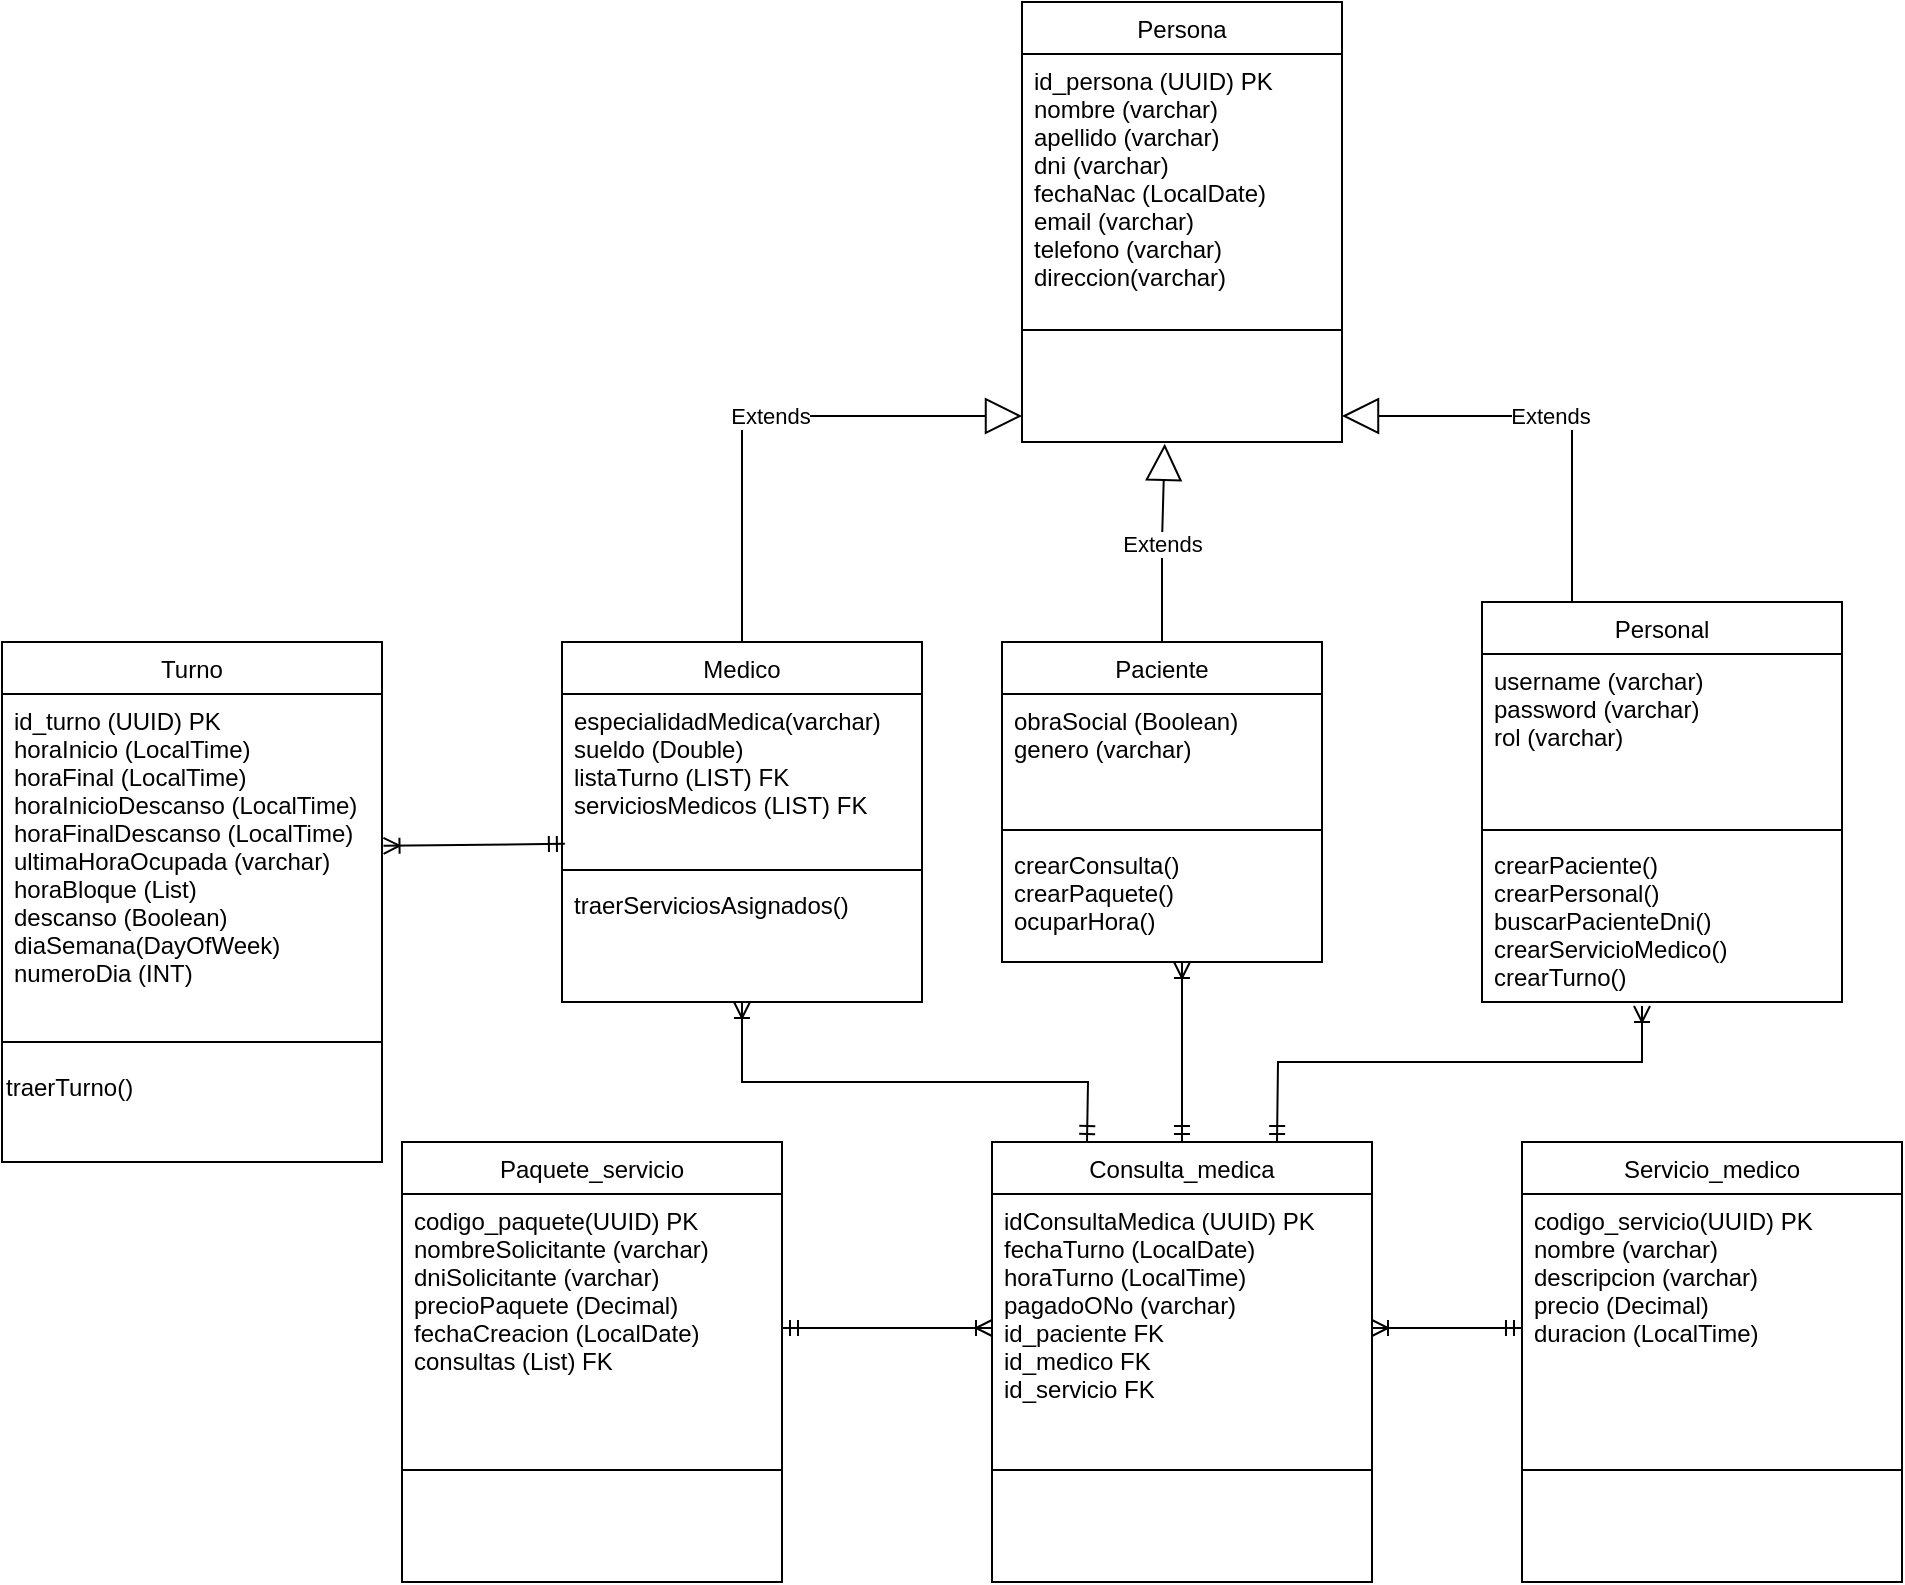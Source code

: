 <mxfile version="26.0.16">
  <diagram id="C5RBs43oDa-KdzZeNtuy" name="Page-1">
    <mxGraphModel dx="3067" dy="868" grid="1" gridSize="10" guides="1" tooltips="1" connect="1" arrows="1" fold="1" page="1" pageScale="1" pageWidth="827" pageHeight="1169" math="0" shadow="0">
      <root>
        <mxCell id="WIyWlLk6GJQsqaUBKTNV-0" />
        <mxCell id="WIyWlLk6GJQsqaUBKTNV-1" parent="WIyWlLk6GJQsqaUBKTNV-0" />
        <mxCell id="AukLekzCPjqqRsOLONyu-63" value="Persona" style="swimlane;fontStyle=0;align=center;verticalAlign=top;childLayout=stackLayout;horizontal=1;startSize=26;horizontalStack=0;resizeParent=1;resizeLast=0;collapsible=1;marginBottom=0;rounded=0;shadow=0;strokeWidth=1;" parent="WIyWlLk6GJQsqaUBKTNV-1" vertex="1">
          <mxGeometry x="110" y="60" width="160" height="220" as="geometry">
            <mxRectangle x="550" y="140" width="160" height="26" as="alternateBounds" />
          </mxGeometry>
        </mxCell>
        <mxCell id="AukLekzCPjqqRsOLONyu-68" value="id_persona (UUID) PK&#xa;nombre (varchar)&#xa;apellido (varchar)&#xa;dni (varchar)&#xa;fechaNac (LocalDate)&#xa;email (varchar)&#xa;telefono (varchar)&#xa;direccion(varchar)" style="text;align=left;verticalAlign=top;spacingLeft=4;spacingRight=4;overflow=hidden;rotatable=0;points=[[0,0.5],[1,0.5]];portConstraint=eastwest;rounded=0;shadow=0;html=0;" parent="AukLekzCPjqqRsOLONyu-63" vertex="1">
          <mxGeometry y="26" width="160" height="134" as="geometry" />
        </mxCell>
        <mxCell id="AukLekzCPjqqRsOLONyu-69" value="" style="line;html=1;strokeWidth=1;align=left;verticalAlign=middle;spacingTop=-1;spacingLeft=3;spacingRight=3;rotatable=0;labelPosition=right;points=[];portConstraint=eastwest;" parent="AukLekzCPjqqRsOLONyu-63" vertex="1">
          <mxGeometry y="160" width="160" height="8" as="geometry" />
        </mxCell>
        <mxCell id="AukLekzCPjqqRsOLONyu-81" value="Paciente" style="swimlane;fontStyle=0;align=center;verticalAlign=top;childLayout=stackLayout;horizontal=1;startSize=26;horizontalStack=0;resizeParent=1;resizeLast=0;collapsible=1;marginBottom=0;rounded=0;shadow=0;strokeWidth=1;" parent="WIyWlLk6GJQsqaUBKTNV-1" vertex="1">
          <mxGeometry x="100" y="380" width="160" height="160" as="geometry">
            <mxRectangle x="550" y="140" width="160" height="26" as="alternateBounds" />
          </mxGeometry>
        </mxCell>
        <mxCell id="AukLekzCPjqqRsOLONyu-82" value="obraSocial (Boolean)&#xa;genero (varchar)" style="text;align=left;verticalAlign=top;spacingLeft=4;spacingRight=4;overflow=hidden;rotatable=0;points=[[0,0.5],[1,0.5]];portConstraint=eastwest;rounded=0;shadow=0;html=0;" parent="AukLekzCPjqqRsOLONyu-81" vertex="1">
          <mxGeometry y="26" width="160" height="64" as="geometry" />
        </mxCell>
        <mxCell id="AukLekzCPjqqRsOLONyu-83" value="" style="line;html=1;strokeWidth=1;align=left;verticalAlign=middle;spacingTop=-1;spacingLeft=3;spacingRight=3;rotatable=0;labelPosition=right;points=[];portConstraint=eastwest;" parent="AukLekzCPjqqRsOLONyu-81" vertex="1">
          <mxGeometry y="90" width="160" height="8" as="geometry" />
        </mxCell>
        <mxCell id="AukLekzCPjqqRsOLONyu-84" value="crearConsulta()&#xa;crearPaquete()&#xa;ocuparHora()" style="text;align=left;verticalAlign=top;spacingLeft=4;spacingRight=4;overflow=hidden;rotatable=0;points=[[0,0.5],[1,0.5]];portConstraint=eastwest;" parent="AukLekzCPjqqRsOLONyu-81" vertex="1">
          <mxGeometry y="98" width="160" height="52" as="geometry" />
        </mxCell>
        <mxCell id="AukLekzCPjqqRsOLONyu-86" value="Medico" style="swimlane;fontStyle=0;align=center;verticalAlign=top;childLayout=stackLayout;horizontal=1;startSize=26;horizontalStack=0;resizeParent=1;resizeLast=0;collapsible=1;marginBottom=0;rounded=0;shadow=0;strokeWidth=1;" parent="WIyWlLk6GJQsqaUBKTNV-1" vertex="1">
          <mxGeometry x="-120" y="380" width="180" height="180" as="geometry">
            <mxRectangle x="550" y="140" width="160" height="26" as="alternateBounds" />
          </mxGeometry>
        </mxCell>
        <mxCell id="AukLekzCPjqqRsOLONyu-87" value="especialidadMedica(varchar)&#xa;sueldo (Double)&#xa;listaTurno (LIST) FK&#xa;serviciosMedicos (LIST) FK&#xa;" style="text;align=left;verticalAlign=top;spacingLeft=4;spacingRight=4;overflow=hidden;rotatable=0;points=[[0,0.5],[1,0.5]];portConstraint=eastwest;rounded=0;shadow=0;html=0;" parent="AukLekzCPjqqRsOLONyu-86" vertex="1">
          <mxGeometry y="26" width="180" height="84" as="geometry" />
        </mxCell>
        <mxCell id="AukLekzCPjqqRsOLONyu-88" value="" style="line;html=1;strokeWidth=1;align=left;verticalAlign=middle;spacingTop=-1;spacingLeft=3;spacingRight=3;rotatable=0;labelPosition=right;points=[];portConstraint=eastwest;" parent="AukLekzCPjqqRsOLONyu-86" vertex="1">
          <mxGeometry y="110" width="180" height="8" as="geometry" />
        </mxCell>
        <mxCell id="AukLekzCPjqqRsOLONyu-89" value="traerServiciosAsignados()" style="text;align=left;verticalAlign=top;spacingLeft=4;spacingRight=4;overflow=hidden;rotatable=0;points=[[0,0.5],[1,0.5]];portConstraint=eastwest;" parent="AukLekzCPjqqRsOLONyu-86" vertex="1">
          <mxGeometry y="118" width="180" height="26" as="geometry" />
        </mxCell>
        <mxCell id="AukLekzCPjqqRsOLONyu-91" value="Consulta_medica" style="swimlane;fontStyle=0;align=center;verticalAlign=top;childLayout=stackLayout;horizontal=1;startSize=26;horizontalStack=0;resizeParent=1;resizeLast=0;collapsible=1;marginBottom=0;rounded=0;shadow=0;strokeWidth=1;" parent="WIyWlLk6GJQsqaUBKTNV-1" vertex="1">
          <mxGeometry x="95" y="630" width="190" height="220" as="geometry">
            <mxRectangle x="550" y="140" width="160" height="26" as="alternateBounds" />
          </mxGeometry>
        </mxCell>
        <mxCell id="AukLekzCPjqqRsOLONyu-92" value="idConsultaMedica (UUID) PK&#xa;fechaTurno (LocalDate) &#xa;horaTurno (LocalTime)&#xa;pagadoONo (varchar)&#xa;id_paciente FK&#xa;id_medico FK&#xa;id_servicio FK" style="text;align=left;verticalAlign=top;spacingLeft=4;spacingRight=4;overflow=hidden;rotatable=0;points=[[0,0.5],[1,0.5]];portConstraint=eastwest;rounded=0;shadow=0;html=0;" parent="AukLekzCPjqqRsOLONyu-91" vertex="1">
          <mxGeometry y="26" width="190" height="134" as="geometry" />
        </mxCell>
        <mxCell id="AukLekzCPjqqRsOLONyu-93" value="" style="line;html=1;strokeWidth=1;align=left;verticalAlign=middle;spacingTop=-1;spacingLeft=3;spacingRight=3;rotatable=0;labelPosition=right;points=[];portConstraint=eastwest;" parent="AukLekzCPjqqRsOLONyu-91" vertex="1">
          <mxGeometry y="160" width="190" height="8" as="geometry" />
        </mxCell>
        <mxCell id="AukLekzCPjqqRsOLONyu-96" value="Paquete_servicio" style="swimlane;fontStyle=0;align=center;verticalAlign=top;childLayout=stackLayout;horizontal=1;startSize=26;horizontalStack=0;resizeParent=1;resizeLast=0;collapsible=1;marginBottom=0;rounded=0;shadow=0;strokeWidth=1;" parent="WIyWlLk6GJQsqaUBKTNV-1" vertex="1">
          <mxGeometry x="-200" y="630" width="190" height="220" as="geometry">
            <mxRectangle x="550" y="140" width="160" height="26" as="alternateBounds" />
          </mxGeometry>
        </mxCell>
        <mxCell id="AukLekzCPjqqRsOLONyu-97" value="codigo_paquete(UUID) PK&#xa;nombreSolicitante (varchar)&#xa;dniSolicitante (varchar)&#xa;precioPaquete (Decimal)&#xa;fechaCreacion (LocalDate)&#xa;consultas (List) FK" style="text;align=left;verticalAlign=top;spacingLeft=4;spacingRight=4;overflow=hidden;rotatable=0;points=[[0,0.5],[1,0.5]];portConstraint=eastwest;rounded=0;shadow=0;html=0;" parent="AukLekzCPjqqRsOLONyu-96" vertex="1">
          <mxGeometry y="26" width="190" height="134" as="geometry" />
        </mxCell>
        <mxCell id="AukLekzCPjqqRsOLONyu-98" value="" style="line;html=1;strokeWidth=1;align=left;verticalAlign=middle;spacingTop=-1;spacingLeft=3;spacingRight=3;rotatable=0;labelPosition=right;points=[];portConstraint=eastwest;" parent="AukLekzCPjqqRsOLONyu-96" vertex="1">
          <mxGeometry y="160" width="190" height="8" as="geometry" />
        </mxCell>
        <mxCell id="AukLekzCPjqqRsOLONyu-106" value="Personal" style="swimlane;fontStyle=0;align=center;verticalAlign=top;childLayout=stackLayout;horizontal=1;startSize=26;horizontalStack=0;resizeParent=1;resizeLast=0;collapsible=1;marginBottom=0;rounded=0;shadow=0;strokeWidth=1;" parent="WIyWlLk6GJQsqaUBKTNV-1" vertex="1">
          <mxGeometry x="340" y="360" width="180" height="200" as="geometry">
            <mxRectangle x="550" y="140" width="160" height="26" as="alternateBounds" />
          </mxGeometry>
        </mxCell>
        <mxCell id="AukLekzCPjqqRsOLONyu-107" value="username (varchar)&#xa;password (varchar)&#xa;rol (varchar)" style="text;align=left;verticalAlign=top;spacingLeft=4;spacingRight=4;overflow=hidden;rotatable=0;points=[[0,0.5],[1,0.5]];portConstraint=eastwest;rounded=0;shadow=0;html=0;" parent="AukLekzCPjqqRsOLONyu-106" vertex="1">
          <mxGeometry y="26" width="180" height="84" as="geometry" />
        </mxCell>
        <mxCell id="AukLekzCPjqqRsOLONyu-108" value="" style="line;html=1;strokeWidth=1;align=left;verticalAlign=middle;spacingTop=-1;spacingLeft=3;spacingRight=3;rotatable=0;labelPosition=right;points=[];portConstraint=eastwest;" parent="AukLekzCPjqqRsOLONyu-106" vertex="1">
          <mxGeometry y="110" width="180" height="8" as="geometry" />
        </mxCell>
        <mxCell id="AukLekzCPjqqRsOLONyu-109" value="crearPaciente()&#xa;crearPersonal()&#xa;buscarPacienteDni()&#xa;crearServicioMedico()&#xa;crearTurno()" style="text;align=left;verticalAlign=top;spacingLeft=4;spacingRight=4;overflow=hidden;rotatable=0;points=[[0,0.5],[1,0.5]];portConstraint=eastwest;" parent="AukLekzCPjqqRsOLONyu-106" vertex="1">
          <mxGeometry y="118" width="180" height="82" as="geometry" />
        </mxCell>
        <mxCell id="AukLekzCPjqqRsOLONyu-111" value="Servicio_medico" style="swimlane;fontStyle=0;align=center;verticalAlign=top;childLayout=stackLayout;horizontal=1;startSize=26;horizontalStack=0;resizeParent=1;resizeLast=0;collapsible=1;marginBottom=0;rounded=0;shadow=0;strokeWidth=1;" parent="WIyWlLk6GJQsqaUBKTNV-1" vertex="1">
          <mxGeometry x="360" y="630" width="190" height="220" as="geometry">
            <mxRectangle x="550" y="140" width="160" height="26" as="alternateBounds" />
          </mxGeometry>
        </mxCell>
        <mxCell id="AukLekzCPjqqRsOLONyu-112" value="codigo_servicio(UUID) PK&#xa;nombre (varchar)&#xa;descripcion (varchar)&#xa;precio (Decimal)&#xa;duracion (LocalTime)" style="text;align=left;verticalAlign=top;spacingLeft=4;spacingRight=4;overflow=hidden;rotatable=0;points=[[0,0.5],[1,0.5]];portConstraint=eastwest;rounded=0;shadow=0;html=0;" parent="AukLekzCPjqqRsOLONyu-111" vertex="1">
          <mxGeometry y="26" width="190" height="134" as="geometry" />
        </mxCell>
        <mxCell id="AukLekzCPjqqRsOLONyu-113" value="" style="line;html=1;strokeWidth=1;align=left;verticalAlign=middle;spacingTop=-1;spacingLeft=3;spacingRight=3;rotatable=0;labelPosition=right;points=[];portConstraint=eastwest;" parent="AukLekzCPjqqRsOLONyu-111" vertex="1">
          <mxGeometry y="160" width="190" height="8" as="geometry" />
        </mxCell>
        <mxCell id="AukLekzCPjqqRsOLONyu-116" value="Turno" style="swimlane;fontStyle=0;align=center;verticalAlign=top;childLayout=stackLayout;horizontal=1;startSize=26;horizontalStack=0;resizeParent=1;resizeLast=0;collapsible=1;marginBottom=0;rounded=0;shadow=0;strokeWidth=1;" parent="WIyWlLk6GJQsqaUBKTNV-1" vertex="1">
          <mxGeometry x="-400" y="380" width="190" height="260" as="geometry">
            <mxRectangle x="550" y="140" width="160" height="26" as="alternateBounds" />
          </mxGeometry>
        </mxCell>
        <mxCell id="AukLekzCPjqqRsOLONyu-117" value="id_turno (UUID) PK&#xa;horaInicio (LocalTime)&#xa;horaFinal (LocalTime)&#xa;horaInicioDescanso (LocalTime)&#xa;horaFinalDescanso (LocalTime)&#xa;ultimaHoraOcupada (varchar)&#xa;horaBloque (List)&#xa;descanso (Boolean)&#xa;diaSemana(DayOfWeek)&#xa;numeroDia (INT)" style="text;align=left;verticalAlign=top;spacingLeft=4;spacingRight=4;overflow=hidden;rotatable=0;points=[[0,0.5],[1,0.5]];portConstraint=eastwest;rounded=0;shadow=0;html=0;" parent="AukLekzCPjqqRsOLONyu-116" vertex="1">
          <mxGeometry y="26" width="190" height="164" as="geometry" />
        </mxCell>
        <mxCell id="AukLekzCPjqqRsOLONyu-118" value="" style="line;html=1;strokeWidth=1;align=left;verticalAlign=middle;spacingTop=-1;spacingLeft=3;spacingRight=3;rotatable=0;labelPosition=right;points=[];portConstraint=eastwest;" parent="AukLekzCPjqqRsOLONyu-116" vertex="1">
          <mxGeometry y="190" width="190" height="20" as="geometry" />
        </mxCell>
        <mxCell id="jAEFvHSAqyMeghBG9RrI-1" value="traerTurno()&lt;div&gt;&lt;br&gt;&lt;/div&gt;" style="text;html=1;align=left;verticalAlign=middle;whiteSpace=wrap;rounded=0;" vertex="1" parent="AukLekzCPjqqRsOLONyu-116">
          <mxGeometry y="210" width="190" height="40" as="geometry" />
        </mxCell>
        <mxCell id="AukLekzCPjqqRsOLONyu-127" value="Extends" style="endArrow=block;endSize=16;endFill=0;html=1;rounded=0;entryX=1;entryY=0.5;entryDx=0;entryDy=0;exitX=0.25;exitY=0;exitDx=0;exitDy=0;" parent="WIyWlLk6GJQsqaUBKTNV-1" source="AukLekzCPjqqRsOLONyu-106" edge="1">
          <mxGeometry width="160" relative="1" as="geometry">
            <mxPoint x="280" y="300" as="sourcePoint" />
            <mxPoint x="270" y="267" as="targetPoint" />
            <Array as="points">
              <mxPoint x="385" y="267" />
            </Array>
          </mxGeometry>
        </mxCell>
        <mxCell id="AukLekzCPjqqRsOLONyu-128" value="Extends" style="endArrow=block;endSize=16;endFill=0;html=1;rounded=0;entryX=0.446;entryY=1.034;entryDx=0;entryDy=0;exitX=0.5;exitY=0;exitDx=0;exitDy=0;entryPerimeter=0;" parent="WIyWlLk6GJQsqaUBKTNV-1" source="AukLekzCPjqqRsOLONyu-81" edge="1">
          <mxGeometry width="160" relative="1" as="geometry">
            <mxPoint x="-90" y="310" as="sourcePoint" />
            <mxPoint x="181.36" y="280.884" as="targetPoint" />
            <Array as="points">
              <mxPoint x="180" y="330" />
            </Array>
          </mxGeometry>
        </mxCell>
        <mxCell id="AukLekzCPjqqRsOLONyu-129" value="Extends" style="endArrow=block;endSize=16;endFill=0;html=1;rounded=0;exitX=0.5;exitY=0;exitDx=0;exitDy=0;entryX=0;entryY=0.5;entryDx=0;entryDy=0;" parent="WIyWlLk6GJQsqaUBKTNV-1" source="AukLekzCPjqqRsOLONyu-86" edge="1">
          <mxGeometry width="160" relative="1" as="geometry">
            <mxPoint x="220" y="400" as="sourcePoint" />
            <mxPoint x="110" y="267" as="targetPoint" />
            <Array as="points">
              <mxPoint x="-30" y="267" />
            </Array>
          </mxGeometry>
        </mxCell>
        <mxCell id="AukLekzCPjqqRsOLONyu-132" value="" style="fontSize=12;html=1;endArrow=ERoneToMany;startArrow=ERmandOne;rounded=0;exitX=0.5;exitY=0;exitDx=0;exitDy=0;" parent="WIyWlLk6GJQsqaUBKTNV-1" source="AukLekzCPjqqRsOLONyu-91" edge="1">
          <mxGeometry width="100" height="100" relative="1" as="geometry">
            <mxPoint x="50" y="670" as="sourcePoint" />
            <mxPoint x="190" y="540" as="targetPoint" />
          </mxGeometry>
        </mxCell>
        <mxCell id="AukLekzCPjqqRsOLONyu-133" value="" style="fontSize=12;html=1;endArrow=ERoneToMany;startArrow=ERmandOne;rounded=0;exitX=0.25;exitY=0;exitDx=0;exitDy=0;entryX=0.5;entryY=1;entryDx=0;entryDy=0;" parent="WIyWlLk6GJQsqaUBKTNV-1" source="AukLekzCPjqqRsOLONyu-91" target="AukLekzCPjqqRsOLONyu-86" edge="1">
          <mxGeometry width="100" height="100" relative="1" as="geometry">
            <mxPoint x="70" y="660" as="sourcePoint" />
            <mxPoint x="70" y="570" as="targetPoint" />
            <Array as="points">
              <mxPoint x="143" y="600" />
              <mxPoint x="-30" y="600" />
            </Array>
          </mxGeometry>
        </mxCell>
        <mxCell id="AukLekzCPjqqRsOLONyu-134" value="" style="fontSize=12;html=1;endArrow=ERoneToMany;startArrow=ERmandOne;rounded=0;exitX=0.75;exitY=0;exitDx=0;exitDy=0;" parent="WIyWlLk6GJQsqaUBKTNV-1" source="AukLekzCPjqqRsOLONyu-91" edge="1">
          <mxGeometry width="100" height="100" relative="1" as="geometry">
            <mxPoint x="393" y="620" as="sourcePoint" />
            <mxPoint x="420" y="562" as="targetPoint" />
            <Array as="points">
              <mxPoint x="238" y="590" />
              <mxPoint x="420" y="590" />
            </Array>
          </mxGeometry>
        </mxCell>
        <mxCell id="AukLekzCPjqqRsOLONyu-136" value="" style="fontSize=12;html=1;endArrow=ERoneToMany;startArrow=ERmandOne;rounded=0;entryX=1.004;entryY=0.463;entryDx=0;entryDy=0;entryPerimeter=0;exitX=0.008;exitY=0.892;exitDx=0;exitDy=0;exitPerimeter=0;" parent="WIyWlLk6GJQsqaUBKTNV-1" source="AukLekzCPjqqRsOLONyu-87" target="AukLekzCPjqqRsOLONyu-117" edge="1">
          <mxGeometry width="100" height="100" relative="1" as="geometry">
            <mxPoint x="-125" y="480" as="sourcePoint" />
            <mxPoint x="-190" y="480" as="targetPoint" />
            <Array as="points" />
          </mxGeometry>
        </mxCell>
        <mxCell id="AukLekzCPjqqRsOLONyu-137" value="" style="fontSize=12;html=1;endArrow=ERoneToMany;startArrow=ERmandOne;rounded=0;entryX=1;entryY=0.5;entryDx=0;entryDy=0;exitX=0;exitY=0.5;exitDx=0;exitDy=0;" parent="WIyWlLk6GJQsqaUBKTNV-1" source="AukLekzCPjqqRsOLONyu-112" target="AukLekzCPjqqRsOLONyu-92" edge="1">
          <mxGeometry width="100" height="100" relative="1" as="geometry">
            <mxPoint x="285" y="760" as="sourcePoint" />
            <mxPoint x="360" y="760" as="targetPoint" />
            <Array as="points" />
          </mxGeometry>
        </mxCell>
        <mxCell id="AukLekzCPjqqRsOLONyu-138" value="" style="fontSize=12;html=1;endArrow=ERoneToMany;startArrow=ERmandOne;rounded=0;entryX=0;entryY=0.5;entryDx=0;entryDy=0;exitX=1;exitY=0.5;exitDx=0;exitDy=0;" parent="WIyWlLk6GJQsqaUBKTNV-1" source="AukLekzCPjqqRsOLONyu-97" target="AukLekzCPjqqRsOLONyu-92" edge="1">
          <mxGeometry width="100" height="100" relative="1" as="geometry">
            <mxPoint x="30" y="770" as="sourcePoint" />
            <mxPoint x="70" y="720" as="targetPoint" />
            <Array as="points" />
          </mxGeometry>
        </mxCell>
      </root>
    </mxGraphModel>
  </diagram>
</mxfile>
